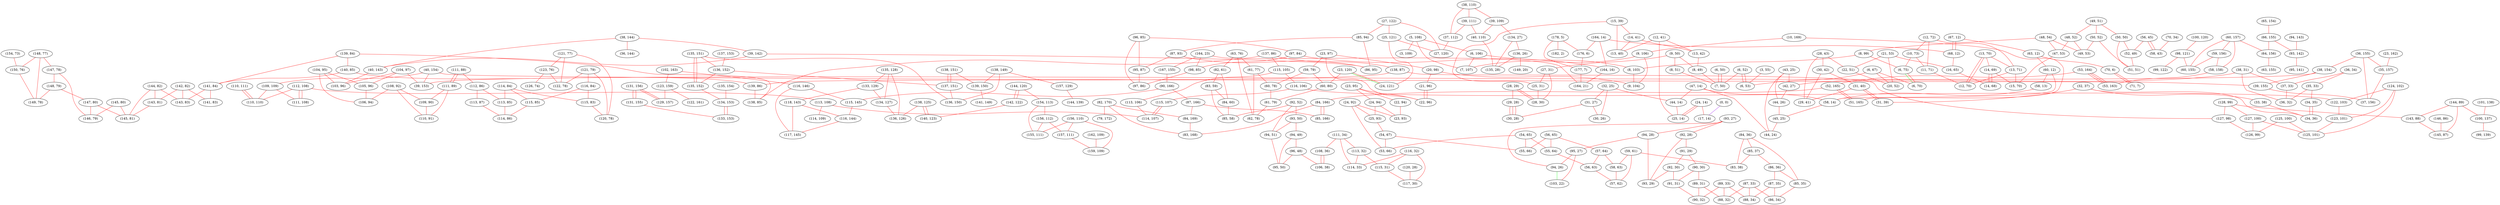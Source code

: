 graph "" {
"(148, 77)";
"(94, 143)";
"(111, 88)";
"(24, 92)";
"(93, 27)";
"(13, 70)";
"(36, 34)";
"(43, 25)";
"(112, 108)";
"(27, 122)";
"(120, 28)";
"(24, 14)";
"(23, 97)";
"(128, 99)";
"(23, 95)";
"(65, 154)";
"(164, 23)";
"(121, 79)";
"(138, 151)";
"(59, 61)";
"(63, 76)";
"(135, 128)";
"(32, 25)";
"(167, 155)";
"(142, 82)";
"(116, 32)";
"(6, 67)";
"(82, 170)";
"(49, 51)";
"(38, 31)";
"(82, 61)";
"(137, 153)";
"(38, 110)";
"(84, 36)";
"(67, 12)";
"(104, 97)";
"(3, 55)";
"(92, 28)";
"(162, 109)";
"(89, 33)";
"(113, 108)";
"(9, 50)";
"(144, 120)";
"(12, 41)";
"(135, 151)";
"(63, 12)";
"(112, 86)";
"(27, 31)";
"(114, 84)";
"(39, 109)";
"(147, 78)";
"(31, 27)";
"(144, 89)";
"(42, 27)";
"(66, 155)";
"(38, 144)";
"(102, 163)";
"(136, 152)";
"(15, 39)";
"(148, 79)";
"(12, 72)";
"(24, 94)";
"(28, 43)";
"(178, 5)";
"(6, 52)";
"(53, 164)";
"(37, 33)";
"(111, 34)";
"(32, 37)";
"(14, 41)";
"(10, 73)";
"(121, 77)";
"(138, 149)";
"(131, 156)";
"(116, 146)";
"(60, 157)";
"(135, 152)";
"(142, 122)";
"(139, 84)";
"(48, 52)";
"(123, 159)";
"(60, 12)";
"(23, 120)";
"(22, 94)";
"(0, 0)";
"(101, 138)";
"(85, 94)";
"(6, 50)";
"(52, 165)";
"(145, 80)";
"(91, 29)";
"(92, 30)";
"(94, 28)";
"(92, 52)";
"(58, 13)";
"(13, 42)";
"(140, 85)";
"(25, 31)";
"(154, 73)";
"(110, 111)";
"(56, 65)";
"(138, 125)";
"(21, 53)";
"(147, 80)";
"(30, 42)";
"(90, 166)";
"(79, 172)";
"(182, 2)";
"(93, 50)";
"(20, 98)";
"(137, 86)";
"(113, 87)";
"(94, 51)";
"(115, 105)";
"(113, 32)";
"(164, 14)";
"(144, 82)";
"(31, 40)";
"(127, 100)";
"(123, 76)";
"(85, 37)";
"(138, 87)";
"(133, 129)";
"(143, 81)";
"(116, 84)";
"(36, 155)";
"(126, 74)";
"(115, 31)";
"(96, 85)";
"(87, 93)";
"(68, 12)";
"(33, 38)";
"(84, 166)";
"(108, 92)";
"(59, 156)";
"(135, 154)";
"(116, 106)";
"(139, 86)";
"(48, 54)";
"(141, 84)";
"(38, 154)";
"(50, 52)";
"(28, 29)";
"(70, 34)";
"(104, 95)";
"(57, 64)";
"(90, 30)";
"(95, 87)";
"(91, 31)";
"(93, 29)";
"(95, 27)";
"(35, 33)";
"(86, 36)";
"(13, 40)";
"(87, 33)";
"(8, 99)";
"(5, 108)";
"(6, 106)";
"(154, 113)";
"(14, 69)";
"(111, 89)";
"(59, 79)";
"(157, 129)";
"(13, 71)";
"(61, 77)";
"(47, 14)";
"(6, 75)";
"(113, 85)";
"(94, 49)";
"(115, 107)";
"(60, 80)";
"(115, 145)";
"(39, 111)";
"(22, 51)";
"(60, 78)";
"(17, 14)";
"(131, 155)";
"(97, 84)";
"(146, 86)";
"(11, 71)";
"(85, 35)";
"(138, 85)";
"(143, 83)";
"(40, 110)";
"(39, 142)";
"(40, 154)";
"(25, 93)";
"(30, 26)";
"(118, 143)";
"(98, 85)";
"(134, 127)";
"(34, 35)";
"(54, 67)";
"(58, 14)";
"(143, 88)";
"(115, 83)";
"(8, 51)";
"(16, 65)";
"(49, 53)";
"(134, 153)";
"(50, 50)";
"(89, 31)";
"(56, 45)";
"(125, 100)";
"(116, 144)";
"(44, 14)";
"(140, 123)";
"(90, 32)";
"(87, 35)";
"(58, 158)";
"(134, 27)";
"(52, 49)";
"(176, 6)";
"(105, 96)";
"(177, 7)";
"(150, 76)";
"(109, 90)";
"(8, 49)";
"(25, 14)";
"(40, 143)";
"(64, 156)";
"(37, 112)";
"(156, 112)";
"(12, 70)";
"(137, 151)";
"(156, 110)";
"(100, 120)";
"(124, 102)";
"(109, 109)";
"(113, 106)";
"(44, 26)";
"(87, 166)";
"(58, 63)";
"(139, 150)";
"(136, 26)";
"(98, 121)";
"(145, 81)";
"(106, 94)";
"(146, 79)";
"(23, 162)";
"(60, 155)";
"(54, 65)";
"(115, 85)";
"(61, 79)";
"(3, 109)";
"(110, 110)";
"(29, 28)";
"(100, 137)";
"(51, 51)";
"(84, 169)";
"(129, 157)";
"(99, 122)";
"(164, 16)";
"(141, 149)";
"(122, 78)";
"(103, 96)";
"(133, 153)";
"(8, 103)";
"(135, 28)";
"(110, 91)";
"(122, 103)";
"(10, 169)";
"(29, 41)";
"(25, 121)";
"(6, 53)";
"(53, 163)";
"(30, 28)";
"(114, 109)";
"(114, 33)";
"(62, 78)";
"(47, 53)";
"(117, 30)";
"(127, 98)";
"(93, 142)";
"(88, 32)";
"(34, 36)";
"(144, 139)";
"(94, 26)";
"(6, 70)";
"(45, 25)";
"(55, 64)";
"(99, 139)";
"(51, 165)";
"(123, 101)";
"(157, 111)";
"(24, 121)";
"(96, 48)";
"(35, 157)";
"(149, 20)";
"(21, 96)";
"(15, 70)";
"(39, 153)";
"(9, 106)";
"(108, 36)";
"(7, 107)";
"(14, 68)";
"(145, 87)";
"(83, 59)";
"(120, 78)";
"(84, 60)";
"(58, 43)";
"(117, 145)";
"(44, 24)";
"(36, 32)";
"(83, 168)";
"(122, 161)";
"(27, 120)";
"(53, 66)";
"(23, 93)";
"(164, 21)";
"(97, 86)";
"(86, 95)";
"(85, 58)";
"(83, 38)";
"(7, 50)";
"(114, 107)";
"(22, 96)";
"(95, 50)";
"(106, 38)";
"(56, 63)";
"(111, 108)";
"(57, 62)";
"(88, 34)";
"(39, 155)";
"(85, 166)";
"(86, 34)";
"(55, 66)";
"(63, 155)";
"(141, 83)";
"(37, 156)";
"(114, 86)";
"(28, 30)";
"(155, 111)";
"(20, 52)";
"(136, 126)";
"(159, 109)";
"(103, 22)";
"(125, 101)";
"(149, 78)";
"(31, 39)";
"(70, 6)";
"(126, 99)";
"(71, 7)";
"(95, 141)";
"(136, 150)";
"(9, 104)";
"(36, 144)";
"(148, 77)" -- "(149, 78)"  [color=red, key=0, weight=1];
"(148, 77)" -- "(150, 76)"  [color=red, key=0, weight=1];
"(148, 77)" -- "(147, 78)"  [color=red, key=0, weight=1];
"(94, 143)" -- "(93, 142)"  [color=red, key=0, weight=1];
"(111, 88)" -- "(112, 86)"  [color=red, key=0, weight=1];
"(111, 88)" -- "(111, 89)"  [color=red, key=0, weight=1];
"(111, 88)" -- "(111, 89)"  [color=red, key=1, weight=1];
"(24, 92)" -- "(25, 93)"  [color=red, key=0, weight=1];
"(24, 92)" -- "(23, 93)"  [color=red, key=0, weight=1];
"(24, 92)" -- "(53, 66)"  [color=red, key=0, weight=1];
"(93, 27)" -- "(94, 28)"  [color=red, key=0, weight=1];
"(93, 27)" -- "(94, 26)"  [color=red, key=0, weight=1];
"(93, 27)" -- "(92, 28)"  [color=red, key=0, weight=1];
"(13, 70)" -- "(13, 71)"  [color=red, key=0, weight=1];
"(13, 70)" -- "(12, 70)"  [color=red, key=0, weight=1];
"(13, 70)" -- "(12, 70)"  [color=red, key=1, weight=1];
"(13, 70)" -- "(14, 69)"  [color=red, key=0, weight=1];
"(36, 34)" -- "(37, 33)"  [color=red, key=0, weight=1];
"(36, 34)" -- "(35, 33)"  [color=red, key=0, weight=1];
"(43, 25)" -- "(44, 26)"  [color=red, key=0, weight=1];
"(43, 25)" -- "(42, 27)"  [color=red, key=0, weight=1];
"(43, 25)" -- "(44, 24)"  [color=red, key=0, weight=1];
"(112, 108)" -- "(111, 108)"  [color=red, key=0, weight=1];
"(112, 108)" -- "(111, 108)"  [color=red, key=1, weight=1];
"(112, 108)" -- "(113, 108)"  [color=red, key=0, weight=1];
"(112, 108)" -- "(110, 110)"  [color=red, key=0, weight=1];
"(27, 122)" -- "(85, 94)"  [color=red, key=0, weight=1];
"(27, 122)" -- "(27, 120)"  [color=red, key=0, weight=1];
"(27, 122)" -- "(25, 121)"  [color=red, key=0, weight=1];
"(120, 28)" -- "(117, 30)"  [color=red, key=0, weight=1];
"(24, 14)" -- "(17, 14)"  [color=red, key=0, weight=1];
"(24, 14)" -- "(25, 14)"  [color=red, key=0, weight=1];
"(24, 14)" -- "(25, 14)"  [color=red, key=1, weight=1];
"(23, 97)" -- "(20, 98)"  [color=red, key=0, weight=1];
"(23, 97)" -- "(22, 96)"  [color=red, key=0, weight=1];
"(23, 97)" -- "(59, 79)"  [color=red, key=0, weight=1];
"(128, 99)" -- "(127, 100)"  [color=red, key=0, weight=1];
"(128, 99)" -- "(143, 88)"  [color=red, key=0, weight=1];
"(128, 99)" -- "(127, 98)"  [color=red, key=0, weight=1];
"(23, 95)" -- "(24, 94)"  [color=red, key=0, weight=1];
"(23, 95)" -- "(22, 96)"  [color=red, key=0, weight=1];
"(23, 95)" -- "(22, 94)"  [color=red, key=0, weight=1];
"(65, 154)" -- "(66, 155)"  [color=red, key=0, weight=1];
"(164, 23)" -- "(164, 21)"  [color=red, key=0, weight=1];
"(164, 23)" -- "(167, 155)"  [color=red, key=0, weight=1];
"(164, 23)" -- "(98, 85)"  [color=red, key=0, weight=1];
"(121, 79)" -- "(120, 78)"  [color=red, key=0, weight=1];
"(121, 79)" -- "(116, 84)"  [color=red, key=0, weight=1];
"(121, 79)" -- "(122, 78)"  [color=red, key=0, weight=1];
"(138, 151)" -- "(139, 150)"  [color=red, key=0, weight=1];
"(138, 151)" -- "(137, 151)"  [color=red, key=0, weight=1];
"(138, 151)" -- "(137, 151)"  [color=red, key=1, weight=1];
"(59, 61)" -- "(58, 63)"  [color=red, key=0, weight=1];
"(59, 61)" -- "(57, 62)"  [color=red, key=0, weight=1];
"(59, 61)" -- "(83, 38)"  [color=red, key=0, weight=1];
"(63, 76)" -- "(82, 61)"  [color=red, key=0, weight=1];
"(63, 76)" -- "(61, 77)"  [color=red, key=0, weight=1];
"(63, 76)" -- "(62, 78)"  [color=red, key=0, weight=1];
"(135, 128)" -- "(133, 129)"  [color=red, key=0, weight=1];
"(135, 128)" -- "(134, 127)"  [color=red, key=0, weight=1];
"(135, 128)" -- "(136, 126)"  [color=red, key=0, weight=1];
"(32, 25)" -- "(31, 27)"  [color=red, key=0, weight=1];
"(32, 25)" -- "(30, 26)"  [color=red, key=0, weight=1];
"(32, 25)" -- "(44, 14)"  [color=red, key=0, weight=1];
"(167, 155)" -- "(90, 166)"  [color=red, key=0, weight=1];
"(142, 82)" -- "(143, 83)"  [color=red, key=0, weight=1];
"(142, 82)" -- "(143, 81)"  [color=red, key=0, weight=1];
"(142, 82)" -- "(141, 83)"  [color=red, key=0, weight=1];
"(116, 32)" -- "(117, 30)"  [color=red, key=0, weight=1];
"(116, 32)" -- "(115, 31)"  [color=red, key=0, weight=1];
"(116, 32)" -- "(114, 33)"  [color=red, key=0, weight=1];
"(6, 67)" -- "(20, 52)"  [color=red, key=0, weight=1];
"(6, 67)" -- "(6, 53)"  [color=red, key=0, weight=1];
"(6, 67)" -- "(6, 70)"  [color=red, key=0, weight=1];
"(82, 170)" -- "(83, 168)"  [color=red, key=0, weight=1];
"(82, 170)" -- "(79, 172)"  [color=red, key=0, weight=1];
"(82, 170)" -- "(84, 169)"  [color=red, key=0, weight=1];
"(49, 51)" -- "(50, 50)"  [color=red, key=0, weight=1];
"(49, 51)" -- "(50, 52)"  [color=red, key=0, weight=1];
"(49, 51)" -- "(48, 52)"  [color=red, key=0, weight=1];
"(38, 31)" -- "(37, 33)"  [color=red, key=0, weight=1];
"(38, 31)" -- "(42, 27)"  [color=red, key=0, weight=1];
"(38, 31)" -- "(36, 32)"  [color=red, key=0, weight=1];
"(82, 61)" -- "(84, 60)"  [color=red, key=0, weight=1];
"(82, 61)" -- "(83, 59)"  [color=red, key=0, weight=1];
"(137, 153)" -- "(136, 152)"  [color=red, key=0, weight=1];
"(38, 110)" -- "(39, 109)"  [color=red, key=0, weight=1];
"(38, 110)" -- "(39, 111)"  [color=red, key=0, weight=1];
"(38, 110)" -- "(37, 112)"  [color=red, key=0, weight=1];
"(84, 36)" -- "(85, 37)"  [color=red, key=0, weight=1];
"(84, 36)" -- "(83, 38)"  [color=red, key=0, weight=1];
"(84, 36)" -- "(85, 35)"  [color=red, key=0, weight=1];
"(67, 12)" -- "(63, 12)"  [color=red, key=0, weight=1];
"(67, 12)" -- "(68, 12)"  [color=red, key=0, weight=1];
"(67, 12)" -- "(68, 12)"  [color=red, key=1, weight=1];
"(104, 97)" -- "(105, 96)"  [color=red, key=0, weight=1];
"(104, 97)" -- "(103, 96)"  [color=red, key=0, weight=1];
"(104, 97)" -- "(39, 153)"  [color=red, key=0, weight=1];
"(3, 55)" -- "(6, 53)"  [color=red, key=0, weight=1];
"(92, 28)" -- "(93, 29)"  [color=red, key=0, weight=1];
"(92, 28)" -- "(91, 29)"  [color=red, key=0, weight=1];
"(162, 109)" -- "(159, 109)"  [color=red, key=0, weight=1];
"(89, 33)" -- "(90, 32)"  [color=red, key=0, weight=1];
"(89, 33)" -- "(88, 32)"  [color=red, key=0, weight=1];
"(89, 33)" -- "(88, 34)"  [color=red, key=0, weight=1];
"(113, 108)" -- "(114, 109)"  [color=red, key=0, weight=1];
"(113, 108)" -- "(114, 107)"  [color=red, key=0, weight=1];
"(9, 50)" -- "(8, 49)"  [color=red, key=0, weight=1];
"(9, 50)" -- "(27, 31)"  [color=red, key=0, weight=1];
"(9, 50)" -- "(8, 51)"  [color=red, key=0, weight=1];
"(144, 120)" -- "(142, 122)"  [color=red, key=0, weight=1];
"(144, 120)" -- "(142, 122)"  [color=red, key=1, weight=1];
"(144, 120)" -- "(154, 113)"  [color=red, key=0, weight=1];
"(12, 41)" -- "(25, 14)"  [color=red, key=0, weight=1];
"(12, 41)" -- "(13, 42)"  [color=red, key=0, weight=1];
"(12, 41)" -- "(13, 40)"  [color=red, key=0, weight=1];
"(135, 151)" -- "(136, 150)"  [color=red, key=0, weight=1];
"(135, 151)" -- "(136, 152)"  [color=red, key=0, weight=1];
"(135, 151)" -- "(135, 152)"  [color=red, key=0, weight=1];
"(135, 151)" -- "(135, 152)"  [color=red, key=1, weight=1];
"(63, 12)" -- "(60, 12)"  [color=red, key=0, weight=1];
"(63, 12)" -- "(70, 6)"  [color=red, key=0, weight=1];
"(112, 86)" -- "(113, 85)"  [color=red, key=0, weight=1];
"(112, 86)" -- "(113, 87)"  [color=red, key=0, weight=1];
"(27, 31)" -- "(28, 30)"  [color=red, key=0, weight=1];
"(27, 31)" -- "(25, 31)"  [color=red, key=0, weight=1];
"(114, 84)" -- "(113, 85)"  [color=red, key=0, weight=1];
"(114, 84)" -- "(115, 83)"  [color=red, key=0, weight=1];
"(114, 84)" -- "(115, 85)"  [color=red, key=0, weight=1];
"(39, 109)" -- "(134, 27)"  [color=red, key=0, weight=1];
"(39, 109)" -- "(40, 110)"  [color=red, key=0, weight=1];
"(147, 78)" -- "(146, 79)"  [color=red, key=0, weight=1];
"(147, 78)" -- "(148, 79)"  [color=red, key=0, weight=1];
"(31, 27)" -- "(30, 28)"  [color=red, key=0, weight=1];
"(31, 27)" -- "(30, 26)"  [color=red, key=0, weight=1];
"(144, 89)" -- "(100, 137)"  [color=red, key=0, weight=1];
"(144, 89)" -- "(143, 88)"  [color=red, key=0, weight=1];
"(144, 89)" -- "(145, 87)"  [color=red, key=0, weight=1];
"(42, 27)" -- "(44, 26)"  [color=red, key=0, weight=1];
"(66, 155)" -- "(93, 142)"  [color=red, key=0, weight=1];
"(66, 155)" -- "(64, 156)"  [color=red, key=0, weight=1];
"(38, 144)" -- "(39, 142)"  [color=red, key=0, weight=1];
"(38, 144)" -- "(40, 143)"  [color=red, key=0, weight=1];
"(38, 144)" -- "(36, 144)"  [color=red, key=0, weight=1];
"(102, 163)" -- "(116, 146)"  [color=red, key=0, weight=1];
"(102, 163)" -- "(123, 159)"  [color=red, key=0, weight=1];
"(136, 152)" -- "(135, 152)"  [color=red, key=0, weight=1];
"(136, 152)" -- "(137, 151)"  [color=red, key=0, weight=1];
"(15, 39)" -- "(14, 41)"  [color=red, key=0, weight=1];
"(15, 39)" -- "(13, 40)"  [color=red, key=0, weight=1];
"(15, 39)" -- "(25, 31)"  [color=red, key=0, weight=1];
"(148, 79)" -- "(147, 80)"  [color=red, key=0, weight=1];
"(148, 79)" -- "(149, 78)"  [color=red, key=0, weight=1];
"(12, 72)" -- "(11, 71)"  [color=red, key=0, weight=1];
"(12, 72)" -- "(13, 71)"  [color=red, key=0, weight=1];
"(12, 72)" -- "(10, 73)"  [color=red, key=0, weight=1];
"(24, 94)" -- "(25, 93)"  [color=red, key=0, weight=1];
"(24, 94)" -- "(23, 93)"  [color=red, key=0, weight=1];
"(28, 43)" -- "(22, 51)"  [color=red, key=0, weight=1];
"(28, 43)" -- "(29, 41)"  [color=red, key=0, weight=1];
"(28, 43)" -- "(30, 42)"  [color=red, key=0, weight=1];
"(178, 5)" -- "(176, 6)"  [color=red, key=0, weight=1];
"(178, 5)" -- "(182, 2)"  [color=red, key=0, weight=1];
"(178, 5)" -- "(177, 7)"  [color=red, key=0, weight=1];
"(6, 52)" -- "(7, 50)"  [color=red, key=0, weight=1];
"(6, 52)" -- "(6, 53)"  [color=red, key=0, weight=1];
"(6, 52)" -- "(6, 53)"  [color=red, key=1, weight=1];
"(53, 164)" -- "(52, 165)"  [color=red, key=0, weight=1];
"(53, 164)" -- "(53, 163)"  [color=red, key=0, weight=1];
"(53, 164)" -- "(53, 163)"  [color=red, key=1, weight=1];
"(53, 164)" -- "(53, 163)"  [color=red, key=2, weight=1];
"(37, 33)" -- "(36, 32)"  [color=red, key=0, weight=1];
"(111, 34)" -- "(113, 32)"  [color=red, key=0, weight=1];
"(111, 34)" -- "(108, 36)"  [color=red, key=0, weight=1];
"(111, 34)" -- "(114, 33)"  [color=red, key=0, weight=1];
"(32, 37)" -- "(33, 38)"  [color=red, key=0, weight=1];
"(32, 37)" -- "(31, 39)"  [color=red, key=0, weight=1];
"(32, 37)" -- "(34, 36)"  [color=red, key=0, weight=1];
"(14, 41)" -- "(13, 42)"  [color=red, key=0, weight=1];
"(14, 41)" -- "(13, 40)"  [color=red, key=0, weight=1];
"(10, 73)" -- "(6, 75)"  [color=red, key=0, weight=1];
"(10, 73)" -- "(11, 71)"  [color=red, key=0, weight=1];
"(121, 77)" -- "(120, 78)"  [color=red, key=0, weight=1];
"(121, 77)" -- "(122, 78)"  [color=red, key=0, weight=1];
"(121, 77)" -- "(123, 76)"  [color=red, key=0, weight=1];
"(138, 149)" -- "(136, 150)"  [color=red, key=0, weight=1];
"(138, 149)" -- "(139, 150)"  [color=red, key=0, weight=1];
"(138, 149)" -- "(157, 129)"  [color=red, key=0, weight=1];
"(131, 156)" -- "(129, 157)"  [color=red, key=0, weight=1];
"(131, 156)" -- "(129, 157)"  [color=red, key=1, weight=1];
"(131, 156)" -- "(131, 155)"  [color=red, key=0, weight=1];
"(131, 156)" -- "(131, 155)"  [color=red, key=1, weight=1];
"(116, 146)" -- "(117, 145)"  [color=red, key=0, weight=1];
"(116, 146)" -- "(115, 145)"  [color=red, key=0, weight=1];
"(60, 157)" -- "(58, 158)"  [color=red, key=0, weight=1];
"(60, 157)" -- "(59, 156)"  [color=red, key=0, weight=1];
"(60, 157)" -- "(60, 155)"  [color=red, key=0, weight=1];
"(60, 157)" -- "(64, 156)"  [color=red, key=0, weight=1];
"(135, 152)" -- "(134, 153)"  [color=red, key=0, weight=1];
"(142, 122)" -- "(140, 123)"  [color=red, key=0, weight=1];
"(139, 84)" -- "(140, 85)"  [color=red, key=0, weight=1];
"(139, 84)" -- "(138, 85)"  [color=red, key=0, weight=1];
"(139, 84)" -- "(141, 84)"  [color=red, key=0, weight=1];
"(48, 52)" -- "(49, 53)"  [color=red, key=0, weight=1];
"(48, 52)" -- "(47, 53)"  [color=red, key=0, weight=1];
"(123, 159)" -- "(129, 157)"  [color=red, key=0, weight=1];
"(123, 159)" -- "(122, 161)"  [color=red, key=0, weight=1];
"(60, 12)" -- "(58, 13)"  [color=red, key=0, weight=1];
"(60, 12)" -- "(58, 14)"  [color=red, key=0, weight=1];
"(23, 120)" -- "(24, 121)"  [color=green, key=0, weight=2];
"(23, 120)" -- "(24, 121)"  [color=red, key=1, weight=1];
"(23, 120)" -- "(60, 80)"  [color=red, key=0, weight=1];
"(22, 94)" -- "(23, 93)"  [color=red, key=0, weight=1];
"(0, 0)" -- "(17, 14)"  [color=purple, key=0, weight=4];
"(101, 138)" -- "(100, 137)"  [color=red, key=0, weight=1];
"(85, 94)" -- "(87, 93)"  [color=red, key=0, weight=1];
"(85, 94)" -- "(86, 95)"  [color=red, key=0, weight=1];
"(6, 50)" -- "(7, 50)"  [color=red, key=0, weight=1];
"(6, 50)" -- "(7, 50)"  [color=red, key=1, weight=1];
"(52, 165)" -- "(84, 166)"  [color=red, key=0, weight=1];
"(52, 165)" -- "(51, 165)"  [color=red, key=0, weight=1];
"(52, 165)" -- "(51, 165)"  [color=red, key=1, weight=1];
"(145, 80)" -- "(146, 79)"  [color=red, key=0, weight=1];
"(145, 80)" -- "(145, 81)"  [color=red, key=0, weight=1];
"(91, 29)" -- "(90, 30)"  [color=red, key=0, weight=1];
"(91, 29)" -- "(92, 30)"  [color=red, key=0, weight=1];
"(92, 30)" -- "(91, 31)"  [color=red, key=0, weight=1];
"(92, 30)" -- "(93, 29)"  [color=red, key=0, weight=1];
"(94, 28)" -- "(95, 27)"  [color=red, key=0, weight=1];
"(94, 28)" -- "(93, 29)"  [color=red, key=0, weight=1];
"(92, 52)" -- "(94, 51)"  [color=red, key=0, weight=1];
"(92, 52)" -- "(93, 50)"  [color=red, key=0, weight=1];
"(92, 52)" -- "(85, 58)"  [color=red, key=0, weight=1];
"(58, 13)" -- "(58, 14)"  [color=red, key=0, weight=1];
"(13, 42)" -- "(8, 49)"  [color=red, key=0, weight=1];
"(140, 85)" -- "(141, 84)"  [color=red, key=0, weight=1];
"(140, 85)" -- "(139, 86)"  [color=red, key=0, weight=1];
"(25, 31)" -- "(28, 30)"  [color=red, key=0, weight=1];
"(154, 73)" -- "(150, 76)"  [color=red, key=0, weight=1];
"(110, 111)" -- "(110, 110)"  [color=red, key=0, weight=1];
"(110, 111)" -- "(110, 110)"  [color=red, key=1, weight=1];
"(56, 65)" -- "(57, 64)"  [color=red, key=0, weight=1];
"(56, 65)" -- "(55, 64)"  [color=red, key=0, weight=1];
"(56, 65)" -- "(55, 66)"  [color=red, key=0, weight=1];
"(138, 125)" -- "(136, 126)"  [color=red, key=0, weight=1];
"(138, 125)" -- "(140, 123)"  [color=red, key=0, weight=1];
"(138, 125)" -- "(140, 123)"  [color=red, key=1, weight=1];
"(21, 53)" -- "(16, 65)"  [color=red, key=0, weight=1];
"(21, 53)" -- "(22, 51)"  [color=red, key=0, weight=1];
"(21, 53)" -- "(20, 52)"  [color=red, key=0, weight=1];
"(147, 80)" -- "(146, 79)"  [color=red, key=0, weight=1];
"(147, 80)" -- "(145, 81)"  [color=red, key=0, weight=1];
"(30, 42)" -- "(29, 41)"  [color=red, key=0, weight=1];
"(30, 42)" -- "(31, 40)"  [color=red, key=0, weight=1];
"(90, 166)" -- "(87, 166)"  [color=red, key=0, weight=1];
"(90, 166)" -- "(115, 145)"  [color=red, key=0, weight=1];
"(93, 50)" -- "(94, 51)"  [color=red, key=0, weight=1];
"(93, 50)" -- "(94, 49)"  [color=red, key=0, weight=1];
"(20, 98)" -- "(9, 104)"  [color=red, key=0, weight=1];
"(20, 98)" -- "(21, 96)"  [color=red, key=0, weight=1];
"(137, 86)" -- "(138, 87)"  [color=red, key=0, weight=1];
"(137, 86)" -- "(138, 85)"  [color=red, key=0, weight=1];
"(137, 86)" -- "(115, 105)"  [color=red, key=0, weight=1];
"(113, 87)" -- "(114, 86)"  [color=red, key=0, weight=1];
"(94, 51)" -- "(95, 50)"  [color=red, key=0, weight=1];
"(115, 105)" -- "(113, 106)"  [color=red, key=0, weight=1];
"(115, 105)" -- "(116, 106)"  [color=red, key=0, weight=1];
"(113, 32)" -- "(115, 31)"  [color=red, key=0, weight=1];
"(113, 32)" -- "(114, 33)"  [color=red, key=0, weight=1];
"(164, 14)" -- "(176, 6)"  [color=red, key=0, weight=1];
"(164, 14)" -- "(68, 12)"  [color=red, key=0, weight=1];
"(164, 14)" -- "(164, 16)"  [color=red, key=0, weight=1];
"(144, 82)" -- "(143, 83)"  [color=red, key=0, weight=1];
"(144, 82)" -- "(145, 81)"  [color=red, key=0, weight=1];
"(144, 82)" -- "(143, 81)"  [color=red, key=0, weight=1];
"(31, 40)" -- "(29, 41)"  [color=red, key=0, weight=1];
"(31, 40)" -- "(31, 39)"  [color=red, key=0, weight=1];
"(31, 40)" -- "(31, 39)"  [color=red, key=1, weight=1];
"(127, 100)" -- "(126, 99)"  [color=red, key=0, weight=1];
"(127, 100)" -- "(125, 101)"  [color=red, key=0, weight=1];
"(123, 76)" -- "(122, 78)"  [color=red, key=0, weight=1];
"(123, 76)" -- "(126, 74)"  [color=red, key=0, weight=1];
"(85, 37)" -- "(86, 36)"  [color=red, key=0, weight=1];
"(85, 37)" -- "(83, 38)"  [color=red, key=0, weight=1];
"(138, 87)" -- "(139, 86)"  [color=red, key=0, weight=1];
"(138, 87)" -- "(127, 98)"  [color=red, key=0, weight=1];
"(133, 129)" -- "(118, 143)"  [color=red, key=0, weight=1];
"(133, 129)" -- "(134, 127)"  [color=red, key=0, weight=1];
"(143, 81)" -- "(145, 81)"  [color=red, key=0, weight=1];
"(116, 84)" -- "(115, 83)"  [color=red, key=0, weight=1];
"(116, 84)" -- "(115, 85)"  [color=red, key=0, weight=1];
"(36, 155)" -- "(37, 156)"  [color=red, key=0, weight=1];
"(36, 155)" -- "(38, 154)"  [color=red, key=0, weight=1];
"(36, 155)" -- "(35, 157)"  [color=red, key=0, weight=1];
"(115, 31)" -- "(117, 30)"  [color=red, key=0, weight=1];
"(96, 85)" -- "(97, 86)"  [color=red, key=0, weight=1];
"(96, 85)" -- "(95, 87)"  [color=red, key=0, weight=1];
"(96, 85)" -- "(97, 84)"  [color=red, key=0, weight=1];
"(87, 93)" -- "(86, 95)"  [color=red, key=0, weight=1];
"(87, 93)" -- "(95, 87)"  [color=red, key=0, weight=1];
"(68, 12)" -- "(16, 65)"  [color=red, key=0, weight=1];
"(33, 38)" -- "(34, 36)"  [color=red, key=0, weight=1];
"(84, 166)" -- "(83, 168)"  [color=red, key=0, weight=1];
"(84, 166)" -- "(85, 166)"  [color=red, key=0, weight=1];
"(84, 166)" -- "(85, 166)"  [color=red, key=1, weight=1];
"(108, 92)" -- "(110, 91)"  [color=red, key=0, weight=1];
"(108, 92)" -- "(106, 94)"  [color=red, key=0, weight=1];
"(108, 92)" -- "(109, 90)"  [color=red, key=0, weight=1];
"(59, 156)" -- "(58, 158)"  [color=red, key=0, weight=1];
"(59, 156)" -- "(60, 155)"  [color=red, key=0, weight=1];
"(135, 154)" -- "(134, 153)"  [color=red, key=0, weight=1];
"(116, 106)" -- "(122, 103)"  [color=red, key=0, weight=1];
"(116, 106)" -- "(115, 107)"  [color=red, key=0, weight=1];
"(139, 86)" -- "(138, 85)"  [color=red, key=0, weight=1];
"(48, 54)" -- "(49, 53)"  [color=red, key=0, weight=1];
"(48, 54)" -- "(8, 99)"  [color=red, key=0, weight=1];
"(48, 54)" -- "(47, 53)"  [color=red, key=0, weight=1];
"(141, 84)" -- "(143, 83)"  [color=red, key=0, weight=1];
"(141, 84)" -- "(141, 83)"  [color=red, key=0, weight=1];
"(38, 154)" -- "(39, 155)"  [color=red, key=0, weight=1];
"(38, 154)" -- "(39, 153)"  [color=red, key=0, weight=1];
"(50, 52)" -- "(49, 53)"  [color=red, key=0, weight=1];
"(50, 52)" -- "(51, 51)"  [color=red, key=0, weight=1];
"(28, 29)" -- "(29, 28)"  [color=red, key=0, weight=1];
"(28, 29)" -- "(28, 30)"  [color=red, key=0, weight=1];
"(28, 29)" -- "(28, 30)"  [color=red, key=1, weight=1];
"(70, 34)" -- "(58, 43)"  [color=red, key=0, weight=1];
"(104, 95)" -- "(105, 96)"  [color=red, key=0, weight=1];
"(104, 95)" -- "(106, 94)"  [color=red, key=0, weight=1];
"(104, 95)" -- "(103, 96)"  [color=red, key=0, weight=1];
"(57, 64)" -- "(58, 63)"  [color=red, key=0, weight=1];
"(57, 64)" -- "(56, 63)"  [color=red, key=0, weight=1];
"(90, 30)" -- "(91, 31)"  [color=red, key=0, weight=1];
"(90, 30)" -- "(89, 31)"  [color=red, key=0, weight=1];
"(95, 87)" -- "(97, 86)"  [color=red, key=0, weight=1];
"(91, 31)" -- "(90, 32)"  [color=red, key=0, weight=1];
"(95, 27)" -- "(103, 22)"  [color=red, key=0, weight=1];
"(95, 27)" -- "(94, 26)"  [color=red, key=0, weight=1];
"(35, 33)" -- "(34, 35)"  [color=red, key=0, weight=1];
"(35, 33)" -- "(36, 32)"  [color=red, key=0, weight=1];
"(86, 36)" -- "(87, 35)"  [color=red, key=0, weight=1];
"(86, 36)" -- "(85, 35)"  [color=red, key=0, weight=1];
"(87, 33)" -- "(88, 32)"  [color=red, key=0, weight=1];
"(87, 33)" -- "(86, 34)"  [color=red, key=0, weight=1];
"(87, 33)" -- "(88, 34)"  [color=red, key=0, weight=1];
"(8, 99)" -- "(6, 75)"  [color=red, key=0, weight=1];
"(8, 99)" -- "(8, 103)"  [color=red, key=0, weight=1];
"(5, 108)" -- "(7, 107)"  [color=red, key=0, weight=1];
"(5, 108)" -- "(6, 106)"  [color=red, key=0, weight=1];
"(5, 108)" -- "(3, 109)"  [color=red, key=0, weight=1];
"(6, 106)" -- "(7, 107)"  [color=red, key=0, weight=1];
"(6, 106)" -- "(8, 103)"  [color=red, key=0, weight=1];
"(154, 113)" -- "(155, 111)"  [color=red, key=0, weight=1];
"(154, 113)" -- "(156, 112)"  [color=red, key=0, weight=1];
"(14, 69)" -- "(14, 68)"  [color=red, key=0, weight=1];
"(14, 69)" -- "(14, 68)"  [color=red, key=1, weight=1];
"(14, 69)" -- "(15, 70)"  [color=red, key=0, weight=1];
"(111, 89)" -- "(110, 91)"  [color=red, key=0, weight=1];
"(111, 89)" -- "(109, 90)"  [color=red, key=0, weight=1];
"(59, 79)" -- "(60, 80)"  [color=red, key=0, weight=1];
"(59, 79)" -- "(60, 78)"  [color=red, key=0, weight=1];
"(157, 129)" -- "(144, 139)"  [color=red, key=0, weight=1];
"(13, 71)" -- "(15, 70)"  [color=red, key=0, weight=1];
"(13, 71)" -- "(12, 70)"  [color=red, key=0, weight=1];
"(61, 77)" -- "(60, 78)"  [color=red, key=0, weight=1];
"(61, 77)" -- "(62, 78)"  [color=red, key=0, weight=1];
"(47, 14)" -- "(58, 14)"  [color=red, key=0, weight=1];
"(47, 14)" -- "(44, 14)"  [color=red, key=0, weight=1];
"(47, 14)" -- "(44, 24)"  [color=red, key=0, weight=1];
"(6, 75)" -- "(6, 70)"  [color=green, key=0, weight=2];
"(6, 75)" -- "(6, 70)"  [color=red, key=1, weight=1];
"(113, 85)" -- "(114, 86)"  [color=red, key=0, weight=1];
"(94, 49)" -- "(96, 48)"  [color=red, key=0, weight=1];
"(94, 49)" -- "(95, 50)"  [color=red, key=0, weight=1];
"(115, 107)" -- "(114, 107)"  [color=red, key=0, weight=1];
"(115, 107)" -- "(114, 107)"  [color=red, key=1, weight=1];
"(60, 80)" -- "(61, 79)"  [color=red, key=0, weight=1];
"(115, 145)" -- "(116, 144)"  [color=red, key=0, weight=1];
"(39, 111)" -- "(40, 110)"  [color=red, key=0, weight=1];
"(39, 111)" -- "(37, 112)"  [color=red, key=0, weight=1];
"(22, 51)" -- "(20, 52)"  [color=red, key=0, weight=1];
"(60, 78)" -- "(61, 79)"  [color=red, key=0, weight=1];
"(131, 155)" -- "(133, 153)"  [color=red, key=0, weight=1];
"(97, 84)" -- "(98, 85)"  [color=red, key=0, weight=1];
"(97, 84)" -- "(164, 16)"  [color=red, key=0, weight=1];
"(146, 86)" -- "(145, 87)"  [color=red, key=0, weight=1];
"(11, 71)" -- "(12, 70)"  [color=red, key=0, weight=1];
"(85, 35)" -- "(86, 34)"  [color=red, key=0, weight=1];
"(40, 110)" -- "(135, 28)"  [color=red, key=0, weight=1];
"(39, 142)" -- "(86, 95)"  [color=red, key=0, weight=1];
"(39, 142)" -- "(40, 143)"  [color=red, key=0, weight=1];
"(40, 154)" -- "(39, 155)"  [color=red, key=0, weight=1];
"(40, 154)" -- "(109, 109)"  [color=red, key=0, weight=1];
"(40, 154)" -- "(39, 153)"  [color=red, key=0, weight=1];
"(25, 93)" -- "(54, 67)"  [color=red, key=0, weight=1];
"(118, 143)" -- "(117, 145)"  [color=red, key=0, weight=1];
"(118, 143)" -- "(116, 144)"  [color=red, key=0, weight=1];
"(98, 85)" -- "(97, 86)"  [color=red, key=0, weight=1];
"(134, 127)" -- "(136, 126)"  [color=red, key=0, weight=1];
"(34, 35)" -- "(34, 36)"  [color=red, key=0, weight=1];
"(34, 35)" -- "(34, 36)"  [color=red, key=1, weight=1];
"(54, 67)" -- "(53, 66)"  [color=red, key=0, weight=1];
"(54, 67)" -- "(55, 66)"  [color=red, key=0, weight=1];
"(58, 14)" -- "(45, 25)"  [color=red, key=0, weight=1];
"(143, 88)" -- "(145, 87)"  [color=red, key=0, weight=1];
"(115, 83)" -- "(120, 78)"  [color=red, key=0, weight=1];
"(8, 51)" -- "(7, 50)"  [color=red, key=0, weight=1];
"(16, 65)" -- "(14, 68)"  [color=red, key=0, weight=1];
"(134, 153)" -- "(133, 153)"  [color=red, key=0, weight=1];
"(134, 153)" -- "(133, 153)"  [color=red, key=1, weight=1];
"(50, 50)" -- "(52, 49)"  [color=red, key=0, weight=1];
"(50, 50)" -- "(51, 51)"  [color=red, key=0, weight=1];
"(89, 31)" -- "(90, 32)"  [color=red, key=0, weight=1];
"(89, 31)" -- "(88, 32)"  [color=red, key=0, weight=1];
"(56, 45)" -- "(58, 43)"  [color=red, key=0, weight=1];
"(56, 45)" -- "(58, 43)"  [color=red, key=1, weight=1];
"(56, 45)" -- "(52, 49)"  [color=red, key=0, weight=1];
"(125, 100)" -- "(126, 99)"  [color=red, key=0, weight=1];
"(125, 100)" -- "(125, 101)"  [color=red, key=0, weight=1];
"(116, 144)" -- "(117, 145)"  [color=red, key=0, weight=1];
"(44, 14)" -- "(25, 14)"  [color=red, key=0, weight=1];
"(87, 35)" -- "(86, 34)"  [color=red, key=0, weight=1];
"(87, 35)" -- "(88, 34)"  [color=red, key=0, weight=1];
"(58, 158)" -- "(53, 163)"  [color=red, key=0, weight=1];
"(134, 27)" -- "(135, 28)"  [color=red, key=0, weight=1];
"(134, 27)" -- "(136, 26)"  [color=red, key=0, weight=1];
"(52, 49)" -- "(51, 51)"  [color=red, key=0, weight=1];
"(176, 6)" -- "(177, 7)"  [color=red, key=0, weight=1];
"(105, 96)" -- "(106, 94)"  [color=red, key=0, weight=1];
"(177, 7)" -- "(164, 21)"  [color=red, key=0, weight=1];
"(150, 76)" -- "(149, 78)"  [color=red, key=0, weight=1];
"(109, 90)" -- "(110, 91)"  [color=red, key=0, weight=1];
"(8, 49)" -- "(7, 50)"  [color=red, key=0, weight=1];
"(40, 143)" -- "(103, 96)"  [color=red, key=0, weight=1];
"(64, 156)" -- "(63, 155)"  [color=red, key=0, weight=1];
"(37, 112)" -- "(27, 120)"  [color=red, key=0, weight=1];
"(156, 112)" -- "(155, 111)"  [color=red, key=0, weight=1];
"(156, 112)" -- "(157, 111)"  [color=red, key=0, weight=1];
"(137, 151)" -- "(136, 150)"  [color=red, key=0, weight=1];
"(156, 110)" -- "(155, 111)"  [color=red, key=0, weight=1];
"(156, 110)" -- "(157, 111)"  [color=red, key=0, weight=1];
"(156, 110)" -- "(159, 109)"  [color=red, key=0, weight=1];
"(100, 120)" -- "(98, 121)"  [color=red, key=0, weight=1];
"(124, 102)" -- "(122, 103)"  [color=red, key=0, weight=1];
"(124, 102)" -- "(125, 101)"  [color=red, key=0, weight=1];
"(124, 102)" -- "(123, 101)"  [color=red, key=0, weight=1];
"(109, 109)" -- "(111, 108)"  [color=red, key=0, weight=1];
"(109, 109)" -- "(110, 110)"  [color=red, key=0, weight=1];
"(113, 106)" -- "(114, 107)"  [color=red, key=0, weight=1];
"(44, 26)" -- "(45, 25)"  [color=red, key=0, weight=1];
"(87, 166)" -- "(85, 166)"  [color=red, key=0, weight=1];
"(87, 166)" -- "(84, 169)"  [color=red, key=0, weight=1];
"(58, 63)" -- "(57, 62)"  [color=red, key=0, weight=1];
"(139, 150)" -- "(141, 149)"  [color=red, key=0, weight=1];
"(136, 26)" -- "(135, 28)"  [color=red, key=0, weight=1];
"(136, 26)" -- "(149, 20)"  [color=red, key=0, weight=1];
"(98, 121)" -- "(99, 122)"  [color=red, key=0, weight=1];
"(98, 121)" -- "(60, 155)"  [color=red, key=0, weight=1];
"(23, 162)" -- "(35, 157)"  [color=red, key=0, weight=1];
"(54, 65)" -- "(55, 64)"  [color=red, key=0, weight=1];
"(54, 65)" -- "(53, 66)"  [color=red, key=0, weight=1];
"(54, 65)" -- "(55, 66)"  [color=red, key=0, weight=1];
"(115, 85)" -- "(114, 86)"  [color=red, key=0, weight=1];
"(61, 79)" -- "(62, 78)"  [color=red, key=0, weight=1];
"(29, 28)" -- "(30, 28)"  [color=red, key=0, weight=1];
"(29, 28)" -- "(30, 28)"  [color=red, key=1, weight=1];
"(29, 28)" -- "(30, 28)"  [color=red, key=2, weight=1];
"(100, 137)" -- "(99, 139)"  [color=red, key=0, weight=1];
"(84, 169)" -- "(83, 168)"  [color=red, key=0, weight=1];
"(164, 16)" -- "(164, 21)"  [color=red, key=0, weight=1];
"(8, 103)" -- "(9, 104)"  [color=red, key=0, weight=1];
"(122, 103)" -- "(123, 101)"  [color=red, key=0, weight=1];
"(10, 169)" -- "(9, 106)"  [color=red, key=0, weight=1];
"(10, 169)" -- "(51, 165)"  [color=red, key=0, weight=1];
"(25, 121)" -- "(24, 121)"  [color=red, key=0, weight=1];
"(25, 121)" -- "(27, 120)"  [color=red, key=0, weight=1];
"(47, 53)" -- "(15, 70)"  [color=red, key=0, weight=1];
"(127, 98)" -- "(126, 99)"  [color=red, key=0, weight=1];
"(93, 142)" -- "(95, 141)"  [color=red, key=0, weight=1];
"(94, 26)" -- "(103, 22)"  [color=green, key=0, weight=2];
"(45, 25)" -- "(44, 24)"  [color=red, key=0, weight=1];
"(55, 64)" -- "(56, 63)"  [color=red, key=0, weight=1];
"(123, 101)" -- "(125, 101)"  [color=red, key=0, weight=1];
"(157, 111)" -- "(159, 109)"  [color=red, key=0, weight=1];
"(96, 48)" -- "(106, 38)"  [color=red, key=0, weight=1];
"(96, 48)" -- "(95, 50)"  [color=red, key=0, weight=1];
"(35, 157)" -- "(37, 156)"  [color=red, key=0, weight=1];
"(21, 96)" -- "(22, 96)"  [color=red, key=0, weight=1];
"(21, 96)" -- "(22, 96)"  [color=red, key=1, weight=1];
"(9, 106)" -- "(7, 107)"  [color=red, key=0, weight=1];
"(9, 106)" -- "(9, 104)"  [color=red, key=0, weight=1];
"(108, 36)" -- "(106, 38)"  [color=red, key=0, weight=1];
"(108, 36)" -- "(106, 38)"  [color=red, key=1, weight=1];
"(83, 59)" -- "(84, 60)"  [color=red, key=0, weight=1];
"(83, 59)" -- "(85, 58)"  [color=red, key=0, weight=1];
"(84, 60)" -- "(85, 58)"  [color=red, key=0, weight=1];
"(56, 63)" -- "(57, 62)"  [color=red, key=0, weight=1];
"(39, 155)" -- "(37, 156)"  [color=red, key=0, weight=1];
"(70, 6)" -- "(71, 7)"  [color=red, key=0, weight=1];
"(70, 6)" -- "(71, 7)"  [color=red, key=1, weight=1];
}
